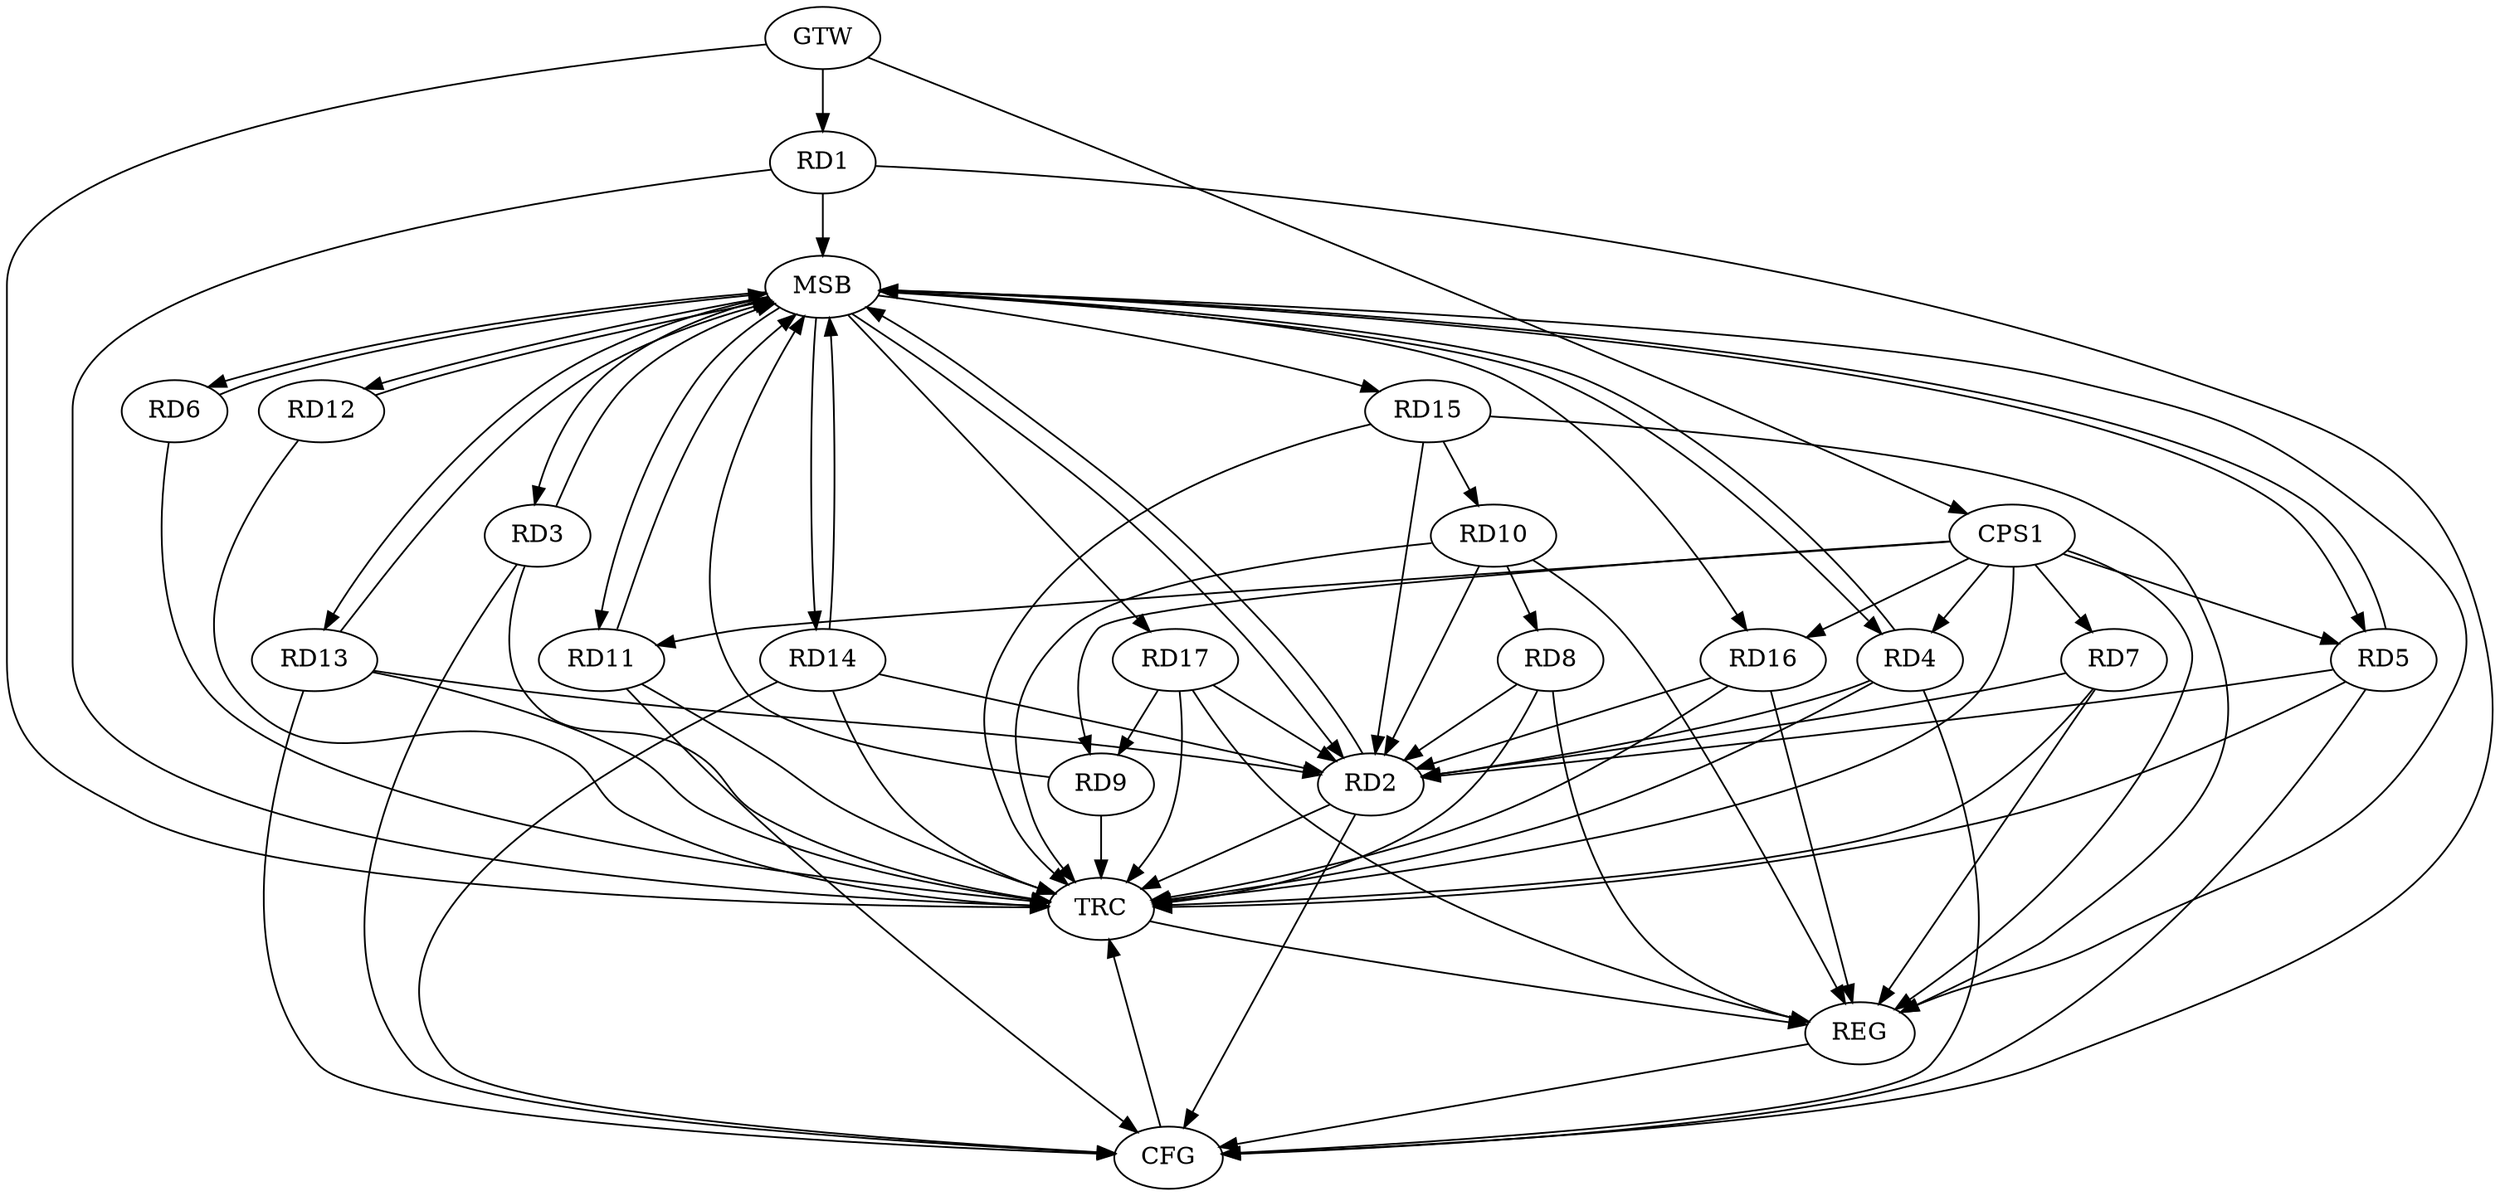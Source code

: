 strict digraph G {
  RD1 [ label="RD1" ];
  RD2 [ label="RD2" ];
  RD3 [ label="RD3" ];
  RD4 [ label="RD4" ];
  RD5 [ label="RD5" ];
  RD6 [ label="RD6" ];
  RD7 [ label="RD7" ];
  RD8 [ label="RD8" ];
  RD9 [ label="RD9" ];
  RD10 [ label="RD10" ];
  RD11 [ label="RD11" ];
  RD12 [ label="RD12" ];
  RD13 [ label="RD13" ];
  RD14 [ label="RD14" ];
  RD15 [ label="RD15" ];
  RD16 [ label="RD16" ];
  RD17 [ label="RD17" ];
  CPS1 [ label="CPS1" ];
  GTW [ label="GTW" ];
  REG [ label="REG" ];
  MSB [ label="MSB" ];
  CFG [ label="CFG" ];
  TRC [ label="TRC" ];
  RD8 -> RD2;
  RD17 -> RD2;
  RD10 -> RD8;
  RD17 -> RD9;
  RD15 -> RD10;
  CPS1 -> RD4;
  CPS1 -> RD5;
  CPS1 -> RD7;
  CPS1 -> RD9;
  CPS1 -> RD11;
  CPS1 -> RD16;
  GTW -> RD1;
  GTW -> CPS1;
  RD7 -> REG;
  RD8 -> REG;
  RD10 -> REG;
  RD15 -> REG;
  RD16 -> REG;
  RD17 -> REG;
  CPS1 -> REG;
  RD1 -> MSB;
  MSB -> RD2;
  MSB -> REG;
  RD2 -> MSB;
  MSB -> RD3;
  MSB -> RD6;
  MSB -> RD11;
  MSB -> RD13;
  MSB -> RD14;
  MSB -> RD16;
  RD3 -> MSB;
  MSB -> RD4;
  MSB -> RD17;
  RD4 -> MSB;
  RD5 -> MSB;
  RD6 -> MSB;
  MSB -> RD12;
  RD9 -> MSB;
  RD11 -> MSB;
  RD12 -> MSB;
  RD13 -> MSB;
  MSB -> RD5;
  MSB -> RD15;
  RD14 -> MSB;
  RD5 -> CFG;
  RD11 -> CFG;
  RD13 -> CFG;
  RD3 -> CFG;
  RD2 -> CFG;
  RD4 -> CFG;
  RD14 -> CFG;
  RD1 -> CFG;
  REG -> CFG;
  RD1 -> TRC;
  RD2 -> TRC;
  RD3 -> TRC;
  RD4 -> TRC;
  RD5 -> TRC;
  RD6 -> TRC;
  RD7 -> TRC;
  RD8 -> TRC;
  RD9 -> TRC;
  RD10 -> TRC;
  RD11 -> TRC;
  RD12 -> TRC;
  RD13 -> TRC;
  RD14 -> TRC;
  RD15 -> TRC;
  RD16 -> TRC;
  RD17 -> TRC;
  CPS1 -> TRC;
  GTW -> TRC;
  CFG -> TRC;
  TRC -> REG;
  RD13 -> RD2;
  RD7 -> RD2;
  RD14 -> RD2;
  RD4 -> RD2;
  RD5 -> RD2;
  RD16 -> RD2;
  RD15 -> RD2;
  RD10 -> RD2;
}
